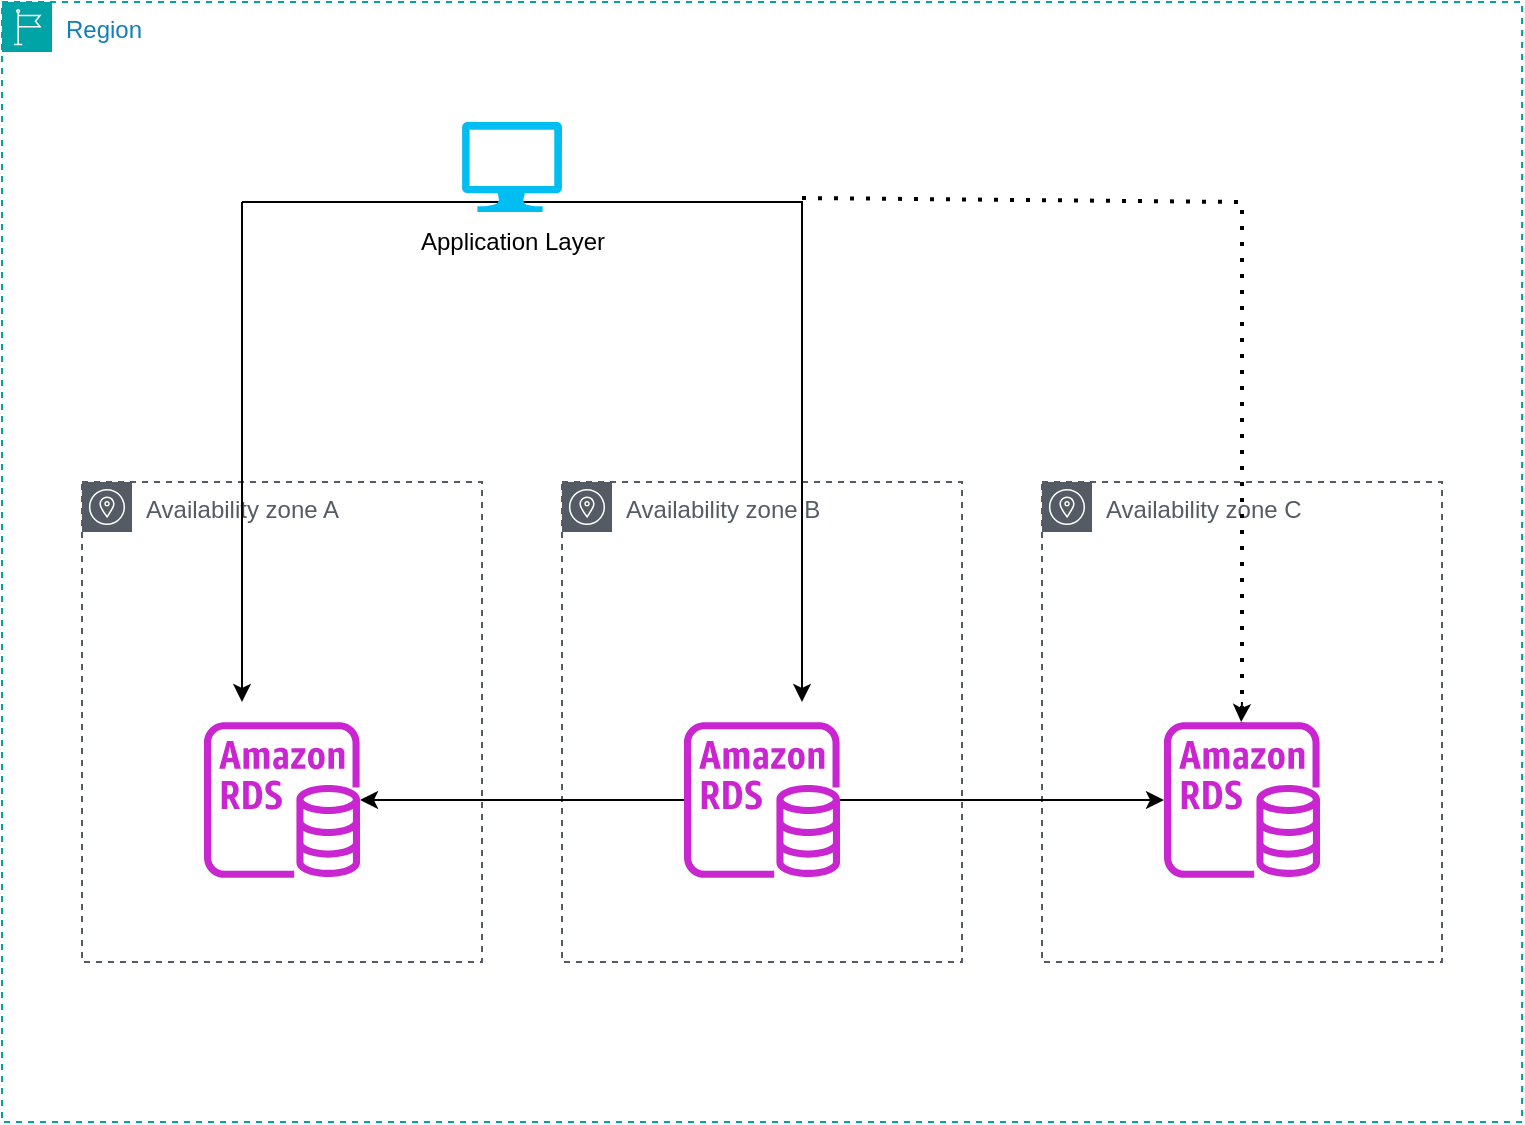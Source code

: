 <mxfile version="26.0.6">
  <diagram name="Page-1" id="yGhR8c1wSvMrbHXnnr8h">
    <mxGraphModel dx="995" dy="664" grid="1" gridSize="10" guides="1" tooltips="1" connect="1" arrows="1" fold="1" page="1" pageScale="1" pageWidth="850" pageHeight="1100" math="0" shadow="0">
      <root>
        <mxCell id="0" />
        <mxCell id="1" parent="0" />
        <mxCell id="xupk7ajsttSQUO8x850F-2" value="Region" style="points=[[0,0],[0.25,0],[0.5,0],[0.75,0],[1,0],[1,0.25],[1,0.5],[1,0.75],[1,1],[0.75,1],[0.5,1],[0.25,1],[0,1],[0,0.75],[0,0.5],[0,0.25]];outlineConnect=0;gradientColor=none;html=1;whiteSpace=wrap;fontSize=12;fontStyle=0;container=1;pointerEvents=0;collapsible=0;recursiveResize=0;shape=mxgraph.aws4.group;grIcon=mxgraph.aws4.group_region;strokeColor=#00A4A6;fillColor=none;verticalAlign=top;align=left;spacingLeft=30;fontColor=#147EBA;dashed=1;" vertex="1" parent="1">
          <mxGeometry x="40" y="80" width="760" height="560" as="geometry" />
        </mxCell>
        <mxCell id="xupk7ajsttSQUO8x850F-3" value="Availability zone A" style="sketch=0;outlineConnect=0;gradientColor=none;html=1;whiteSpace=wrap;fontSize=12;fontStyle=0;shape=mxgraph.aws4.group;grIcon=mxgraph.aws4.group_availability_zone;strokeColor=#545B64;fillColor=none;verticalAlign=top;align=left;spacingLeft=30;fontColor=#545B64;dashed=1;" vertex="1" parent="xupk7ajsttSQUO8x850F-2">
          <mxGeometry x="40" y="240" width="200" height="240" as="geometry" />
        </mxCell>
        <mxCell id="xupk7ajsttSQUO8x850F-4" value="Availability zone B" style="sketch=0;outlineConnect=0;gradientColor=none;html=1;whiteSpace=wrap;fontSize=12;fontStyle=0;shape=mxgraph.aws4.group;grIcon=mxgraph.aws4.group_availability_zone;strokeColor=#545B64;fillColor=none;verticalAlign=top;align=left;spacingLeft=30;fontColor=#545B64;dashed=1;" vertex="1" parent="xupk7ajsttSQUO8x850F-2">
          <mxGeometry x="280" y="240" width="200" height="240" as="geometry" />
        </mxCell>
        <mxCell id="xupk7ajsttSQUO8x850F-5" value="Availability zone C" style="sketch=0;outlineConnect=0;gradientColor=none;html=1;whiteSpace=wrap;fontSize=12;fontStyle=0;shape=mxgraph.aws4.group;grIcon=mxgraph.aws4.group_availability_zone;strokeColor=#545B64;fillColor=none;verticalAlign=top;align=left;spacingLeft=30;fontColor=#545B64;dashed=1;" vertex="1" parent="xupk7ajsttSQUO8x850F-2">
          <mxGeometry x="520" y="240" width="200" height="240" as="geometry" />
        </mxCell>
        <mxCell id="xupk7ajsttSQUO8x850F-6" value="" style="sketch=0;outlineConnect=0;fontColor=#232F3E;gradientColor=none;fillColor=#C925D1;strokeColor=none;dashed=0;verticalLabelPosition=bottom;verticalAlign=top;align=center;html=1;fontSize=12;fontStyle=0;aspect=fixed;pointerEvents=1;shape=mxgraph.aws4.rds_instance;" vertex="1" parent="xupk7ajsttSQUO8x850F-2">
          <mxGeometry x="101" y="360" width="78" height="78" as="geometry" />
        </mxCell>
        <mxCell id="xupk7ajsttSQUO8x850F-11" style="edgeStyle=orthogonalEdgeStyle;rounded=0;orthogonalLoop=1;jettySize=auto;html=1;" edge="1" parent="xupk7ajsttSQUO8x850F-2" source="xupk7ajsttSQUO8x850F-7" target="xupk7ajsttSQUO8x850F-6">
          <mxGeometry relative="1" as="geometry" />
        </mxCell>
        <mxCell id="xupk7ajsttSQUO8x850F-12" style="edgeStyle=orthogonalEdgeStyle;rounded=0;orthogonalLoop=1;jettySize=auto;html=1;" edge="1" parent="xupk7ajsttSQUO8x850F-2" source="xupk7ajsttSQUO8x850F-7" target="xupk7ajsttSQUO8x850F-8">
          <mxGeometry relative="1" as="geometry" />
        </mxCell>
        <mxCell id="xupk7ajsttSQUO8x850F-7" value="" style="sketch=0;outlineConnect=0;fontColor=#232F3E;gradientColor=none;fillColor=#C925D1;strokeColor=none;dashed=0;verticalLabelPosition=bottom;verticalAlign=top;align=center;html=1;fontSize=12;fontStyle=0;aspect=fixed;pointerEvents=1;shape=mxgraph.aws4.rds_instance;" vertex="1" parent="xupk7ajsttSQUO8x850F-2">
          <mxGeometry x="341" y="360" width="78" height="78" as="geometry" />
        </mxCell>
        <mxCell id="xupk7ajsttSQUO8x850F-8" value="" style="sketch=0;outlineConnect=0;fontColor=#232F3E;gradientColor=none;fillColor=#C925D1;strokeColor=none;dashed=0;verticalLabelPosition=bottom;verticalAlign=top;align=center;html=1;fontSize=12;fontStyle=0;aspect=fixed;pointerEvents=1;shape=mxgraph.aws4.rds_instance;" vertex="1" parent="xupk7ajsttSQUO8x850F-2">
          <mxGeometry x="581" y="360" width="78" height="78" as="geometry" />
        </mxCell>
        <mxCell id="xupk7ajsttSQUO8x850F-18" value="" style="endArrow=classic;html=1;rounded=0;" edge="1" parent="xupk7ajsttSQUO8x850F-2">
          <mxGeometry width="50" height="50" relative="1" as="geometry">
            <mxPoint x="120" y="100" as="sourcePoint" />
            <mxPoint x="120" y="350" as="targetPoint" />
          </mxGeometry>
        </mxCell>
        <mxCell id="xupk7ajsttSQUO8x850F-19" value="" style="endArrow=classic;html=1;rounded=0;" edge="1" parent="xupk7ajsttSQUO8x850F-2">
          <mxGeometry width="50" height="50" relative="1" as="geometry">
            <mxPoint x="400" y="100" as="sourcePoint" />
            <mxPoint x="400" y="350" as="targetPoint" />
          </mxGeometry>
        </mxCell>
        <mxCell id="xupk7ajsttSQUO8x850F-22" value="" style="endArrow=none;dashed=1;html=1;dashPattern=1 3;strokeWidth=2;rounded=0;" edge="1" parent="xupk7ajsttSQUO8x850F-2" target="xupk7ajsttSQUO8x850F-8">
          <mxGeometry width="50" height="50" relative="1" as="geometry">
            <mxPoint x="400" y="98" as="sourcePoint" />
            <mxPoint x="497" as="targetPoint" />
            <Array as="points">
              <mxPoint x="620" y="100" />
            </Array>
          </mxGeometry>
        </mxCell>
        <mxCell id="xupk7ajsttSQUO8x850F-23" value="" style="endArrow=classic;html=1;rounded=0;" edge="1" parent="xupk7ajsttSQUO8x850F-2">
          <mxGeometry width="50" height="50" relative="1" as="geometry">
            <mxPoint x="620" y="350" as="sourcePoint" />
            <mxPoint x="619.58" y="360" as="targetPoint" />
          </mxGeometry>
        </mxCell>
        <mxCell id="xupk7ajsttSQUO8x850F-24" value="" style="endArrow=none;html=1;rounded=0;" edge="1" parent="xupk7ajsttSQUO8x850F-2">
          <mxGeometry width="50" height="50" relative="1" as="geometry">
            <mxPoint x="120" y="100" as="sourcePoint" />
            <mxPoint x="400" y="270" as="targetPoint" />
            <Array as="points">
              <mxPoint x="400" y="100" />
            </Array>
          </mxGeometry>
        </mxCell>
        <mxCell id="xupk7ajsttSQUO8x850F-25" value="" style="verticalLabelPosition=bottom;html=1;verticalAlign=top;align=center;strokeColor=none;fillColor=#00BEF2;shape=mxgraph.azure.computer;pointerEvents=1;" vertex="1" parent="xupk7ajsttSQUO8x850F-2">
          <mxGeometry x="230" y="60" width="50" height="45" as="geometry" />
        </mxCell>
        <mxCell id="xupk7ajsttSQUO8x850F-26" value="Application Layer" style="text;html=1;align=center;verticalAlign=middle;resizable=0;points=[];autosize=1;strokeColor=none;fillColor=none;" vertex="1" parent="xupk7ajsttSQUO8x850F-2">
          <mxGeometry x="195" y="105" width="120" height="30" as="geometry" />
        </mxCell>
      </root>
    </mxGraphModel>
  </diagram>
</mxfile>
